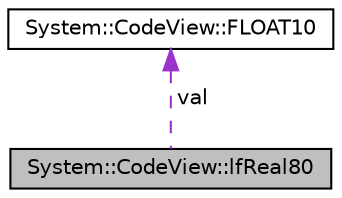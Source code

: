digraph G
{
  edge [fontname="Helvetica",fontsize="10",labelfontname="Helvetica",labelfontsize="10"];
  node [fontname="Helvetica",fontsize="10",shape=record];
  Node1 [label="System::CodeView::lfReal80",height=0.2,width=0.4,color="black", fillcolor="grey75", style="filled" fontcolor="black"];
  Node2 -> Node1 [dir="back",color="darkorchid3",fontsize="10",style="dashed",label=" val" ,fontname="Helvetica"];
  Node2 [label="System::CodeView::FLOAT10",height=0.2,width=0.4,color="black", fillcolor="white", style="filled",URL="$struct_system_1_1_code_view_1_1_f_l_o_a_t10.html"];
}

